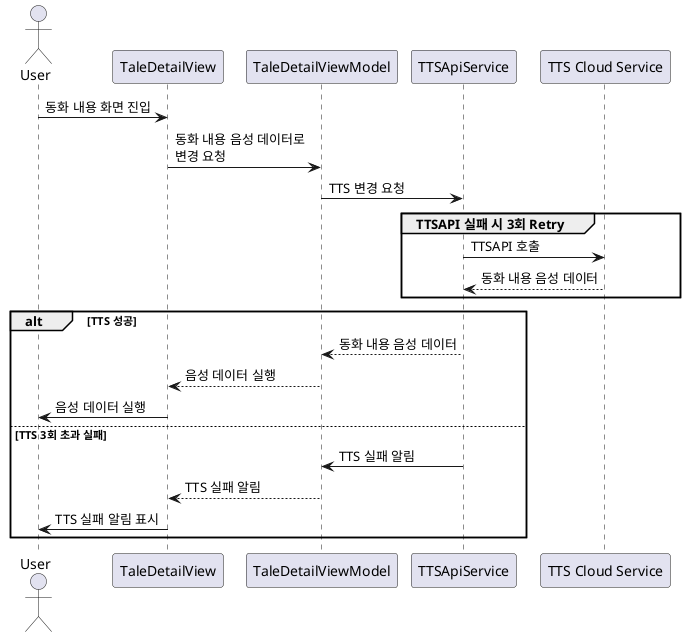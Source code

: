 @startuml seq_get_tale_tts

actor User as user
participant TaleDetailView as view
participant TaleDetailViewModel as vm
participant TTSApiService as apiservice
participant "TTS Cloud Service" as tts

user -> view : 동화 내용 화면 진입

view -> vm : 동화 내용 음성 데이터로\n변경 요청
vm -> apiservice : TTS 변경 요청
group TTSAPI 실패 시 3회 Retry
    apiservice -> tts : TTSAPI 호출
    tts --> apiservice : 동화 내용 음성 데이터
end
alt TTS 성공
    apiservice --> vm : 동화 내용 음성 데이터
    vm --> view : 음성 데이터 실행
    view -> user : 음성 데이터 실행
else TTS 3회 초과 실패
    apiservice -> vm : TTS 실패 알림
    vm --> view : TTS 실패 알림
    view -> user : TTS 실패 알림 표시
end

@enduml